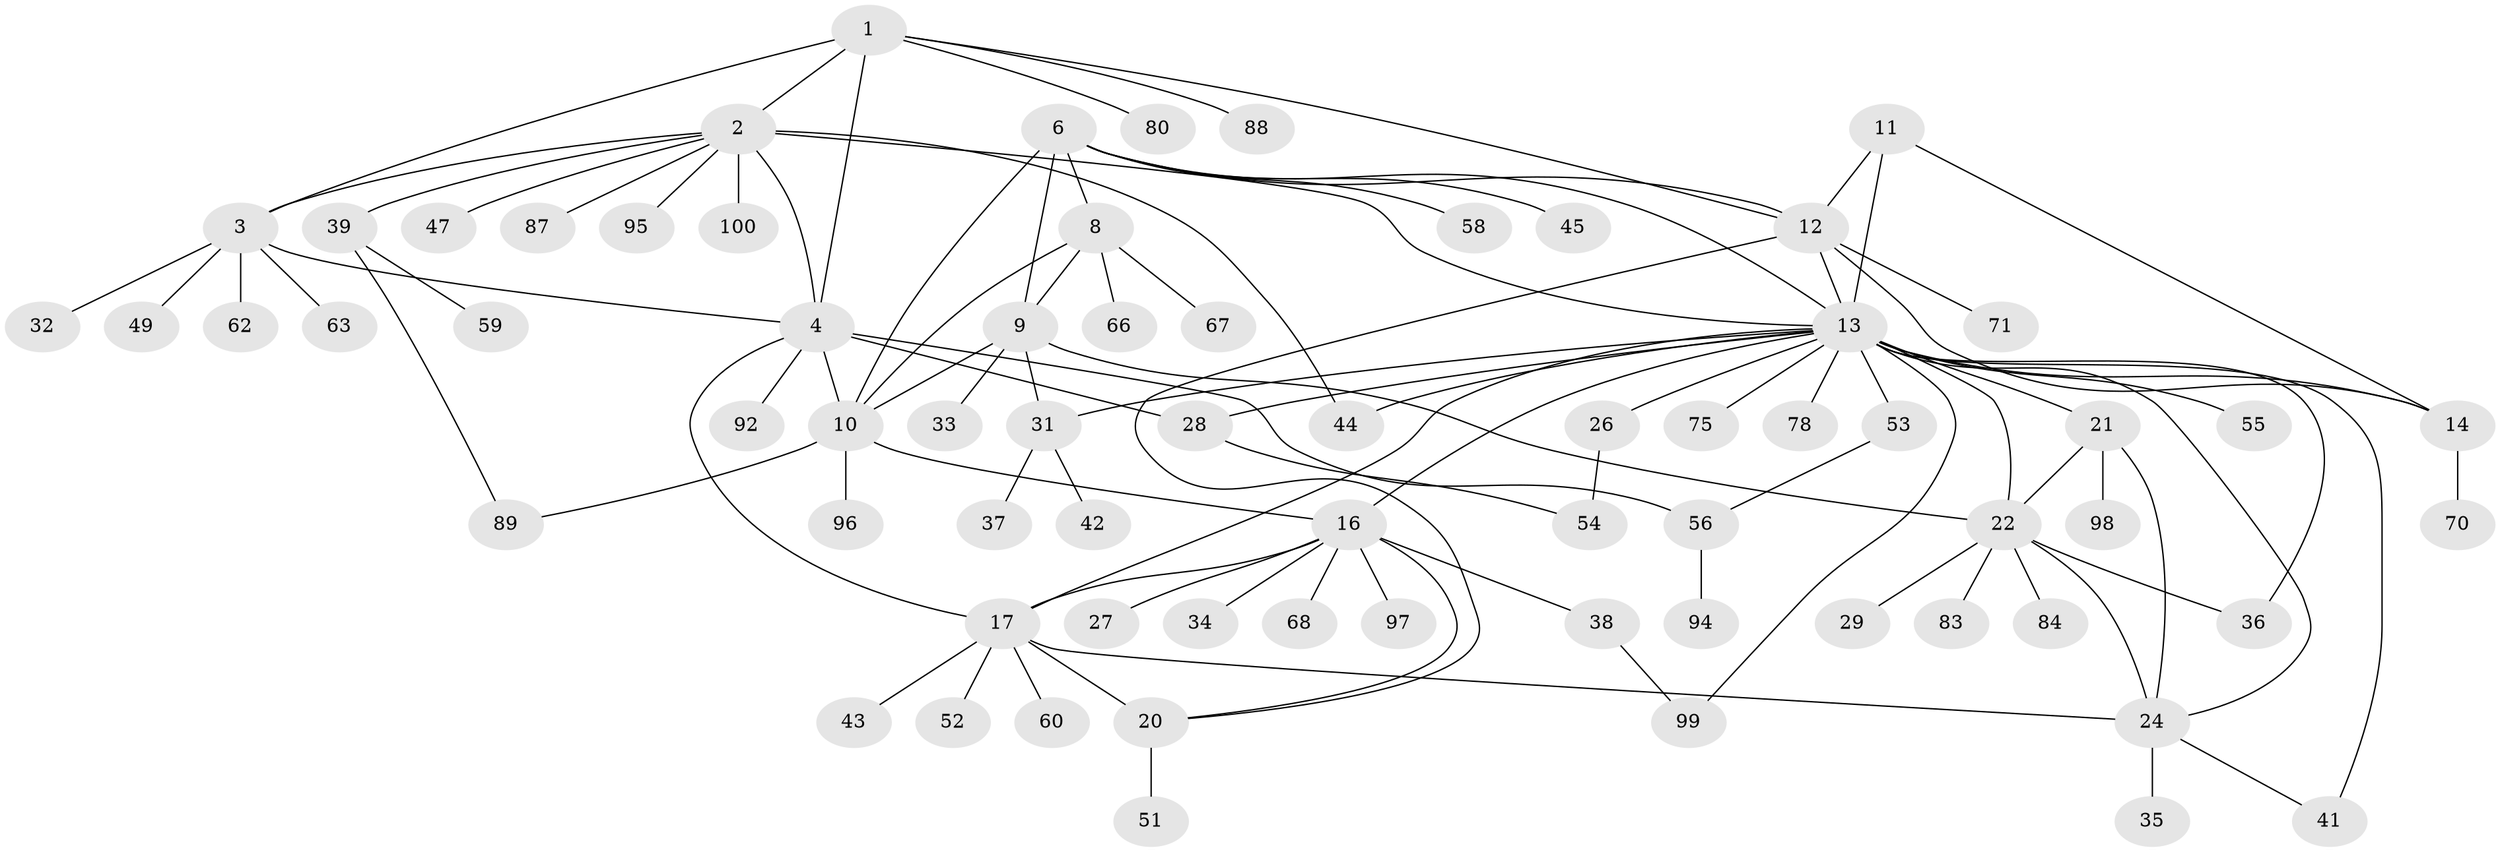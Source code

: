 // original degree distribution, {7: 0.06, 8: 0.04, 9: 0.04, 6: 0.03, 4: 0.04, 10: 0.01, 11: 0.01, 5: 0.03, 12: 0.01, 2: 0.13, 1: 0.52, 3: 0.08}
// Generated by graph-tools (version 1.1) at 2025/19/03/04/25 18:19:39]
// undirected, 70 vertices, 100 edges
graph export_dot {
graph [start="1"]
  node [color=gray90,style=filled];
  1;
  2 [super="+5"];
  3;
  4;
  6 [super="+7+77"];
  8 [super="+30+46"];
  9;
  10;
  11;
  12;
  13 [super="+15+48"];
  14 [super="+72+69"];
  16;
  17 [super="+19+18+79"];
  20 [super="+82"];
  21;
  22 [super="+25"];
  24 [super="+85+74"];
  26;
  27;
  28 [super="+64"];
  29 [super="+76+86"];
  31 [super="+40"];
  32;
  33;
  34;
  35;
  36 [super="+61"];
  37;
  38 [super="+50"];
  39;
  41;
  42;
  43;
  44 [super="+65"];
  45;
  47;
  49;
  51;
  52;
  53;
  54 [super="+93"];
  55;
  56;
  58;
  59;
  60;
  62;
  63;
  66;
  67;
  68;
  70;
  71;
  75;
  78;
  80;
  83;
  84;
  87;
  88;
  89;
  92;
  94;
  95;
  96;
  97;
  98;
  99;
  100;
  1 -- 2 [weight=2];
  1 -- 3;
  1 -- 4;
  1 -- 12;
  1 -- 80;
  1 -- 88;
  2 -- 3 [weight=2];
  2 -- 4 [weight=2];
  2 -- 44;
  2 -- 47;
  2 -- 95;
  2 -- 100;
  2 -- 39;
  2 -- 87;
  2 -- 13;
  3 -- 4;
  3 -- 32;
  3 -- 49;
  3 -- 62;
  3 -- 63;
  4 -- 10;
  4 -- 28;
  4 -- 56;
  4 -- 92;
  4 -- 17;
  6 -- 8 [weight=2];
  6 -- 9 [weight=2];
  6 -- 10 [weight=2];
  6 -- 45;
  6 -- 58;
  6 -- 12;
  6 -- 13;
  8 -- 9;
  8 -- 10;
  8 -- 67;
  8 -- 66;
  9 -- 10;
  9 -- 31;
  9 -- 33;
  9 -- 22;
  10 -- 16;
  10 -- 89;
  10 -- 96;
  11 -- 12;
  11 -- 13 [weight=2];
  11 -- 14;
  12 -- 13 [weight=2];
  12 -- 14;
  12 -- 71;
  12 -- 20;
  13 -- 14 [weight=2];
  13 -- 26;
  13 -- 75;
  13 -- 78;
  13 -- 17;
  13 -- 21;
  13 -- 22 [weight=2];
  13 -- 24;
  13 -- 28;
  13 -- 99;
  13 -- 36;
  13 -- 41;
  13 -- 44;
  13 -- 55;
  13 -- 31;
  13 -- 16;
  13 -- 53;
  14 -- 70;
  16 -- 17 [weight=3];
  16 -- 20;
  16 -- 27;
  16 -- 34;
  16 -- 38;
  16 -- 68;
  16 -- 97;
  17 -- 20 [weight=3];
  17 -- 43;
  17 -- 52;
  17 -- 24;
  17 -- 60;
  20 -- 51;
  21 -- 22 [weight=2];
  21 -- 24;
  21 -- 98;
  22 -- 24 [weight=2];
  22 -- 29;
  22 -- 83;
  22 -- 84;
  22 -- 36;
  24 -- 35;
  24 -- 41;
  26 -- 54;
  28 -- 54;
  31 -- 37;
  31 -- 42;
  38 -- 99;
  39 -- 59;
  39 -- 89;
  53 -- 56;
  56 -- 94;
}
